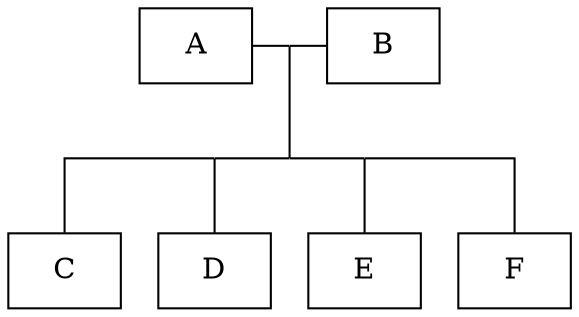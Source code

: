 # https://stackoverflow.com/questions/27504703/in-graphviz-how-do-i-align-an-edge-to-the-top-center-of-a-node

graph {
    splines=ortho;
    {0, 1, 2, 3 [width=0, shape=point, style=invis];}
    {rank=same; 1 -- 2 -- 3;}
    0 -- 2;
    node [shape=box];
    {rank=same; A -- 0 -- B;}
    1 -- C;
    1 -- D;
    3 -- E;
    3 -- F;
}
